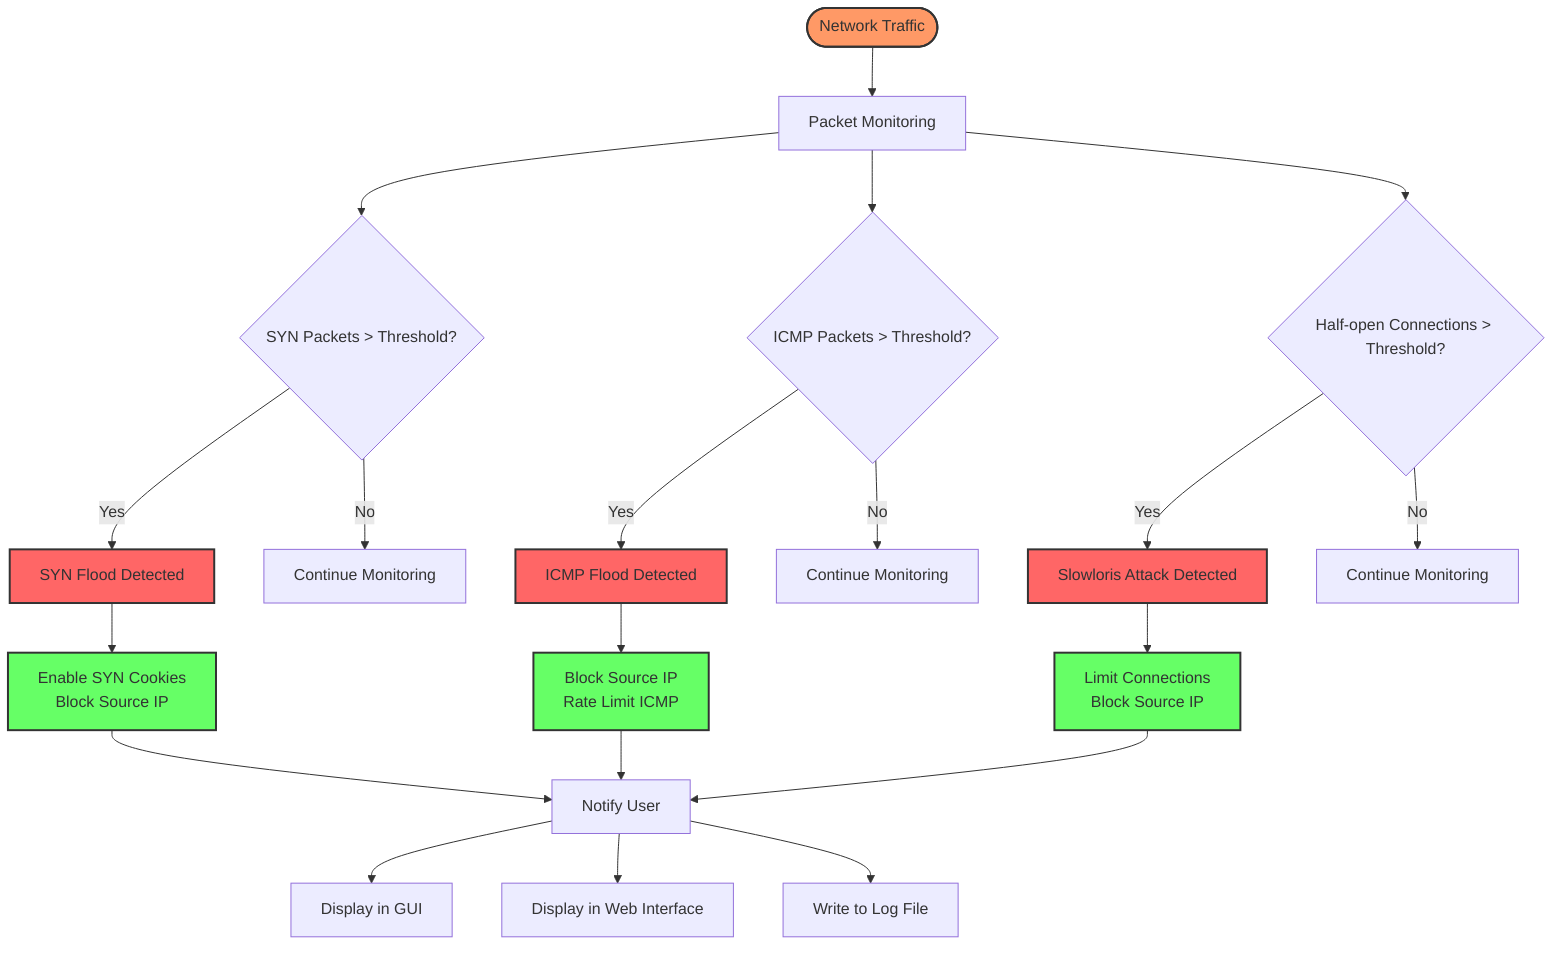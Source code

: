 flowchart TD
    Start([Network Traffic]) --> Monitor[Packet Monitoring]
    
    Monitor --> CheckSYN{SYN Packets > Threshold?}
    Monitor --> CheckICMP{ICMP Packets > Threshold?}
    Monitor --> CheckConn{Half-open Connections > Threshold?}
    
    CheckSYN -->|Yes| SYNFlood[SYN Flood Detected]
    CheckSYN -->|No| Continue1[Continue Monitoring]
    
    CheckICMP -->|Yes| ICMPFlood[ICMP Flood Detected]
    CheckICMP -->|No| Continue2[Continue Monitoring]
    
    CheckConn -->|Yes| Slowloris[Slowloris Attack Detected]
    CheckConn -->|No| Continue3[Continue Monitoring]
    
    SYNFlood --> SYNAction[Enable SYN Cookies\nBlock Source IP]
    ICMPFlood --> ICMPAction[Block Source IP\nRate Limit ICMP]
    Slowloris --> SlowAction[Limit Connections\nBlock Source IP]
    
    SYNAction --> NotifyUser[Notify User]
    ICMPAction --> NotifyUser
    SlowAction --> NotifyUser
    
    NotifyUser --> GUI[Display in GUI]
    NotifyUser --> WebUI[Display in Web Interface]
    NotifyUser --> Log[Write to Log File]
    
    style Start fill:#f96,stroke:#333,stroke-width:2px
    style SYNFlood fill:#f66,stroke:#333,stroke-width:2px
    style ICMPFlood fill:#f66,stroke:#333,stroke-width:2px
    style Slowloris fill:#f66,stroke:#333,stroke-width:2px
    style SYNAction fill:#6f6,stroke:#333,stroke-width:2px
    style ICMPAction fill:#6f6,stroke:#333,stroke-width:2px
    style SlowAction fill:#6f6,stroke:#333,stroke-width:2px